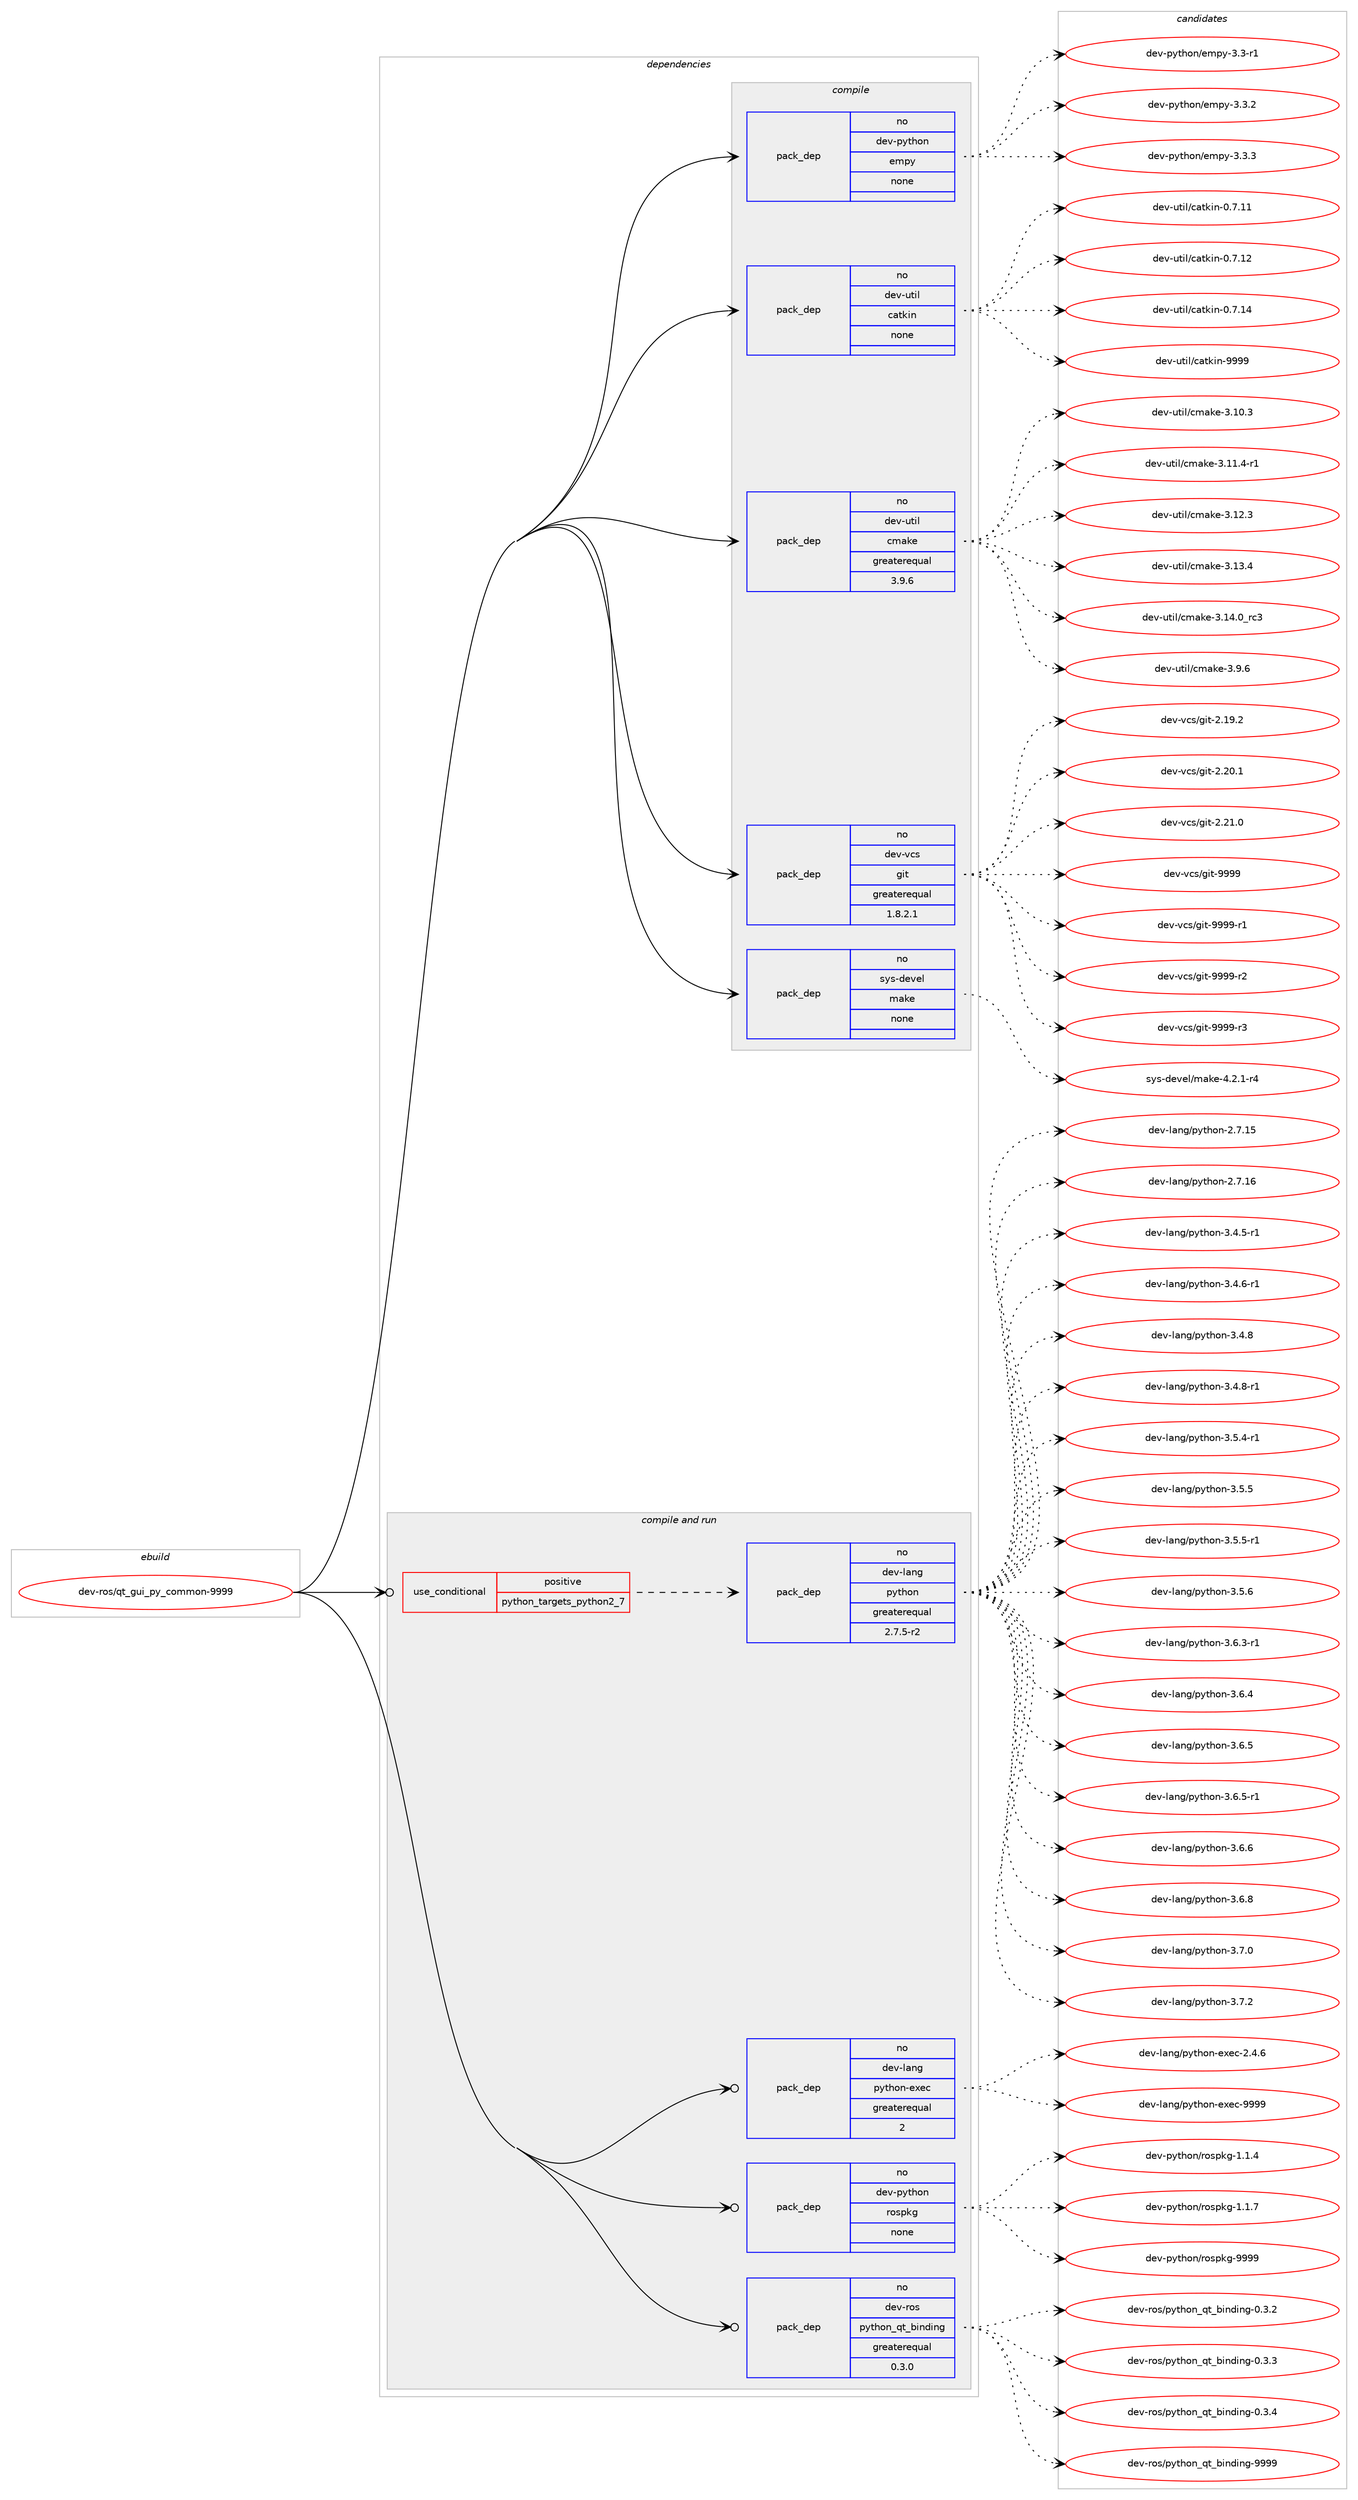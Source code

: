 digraph prolog {

# *************
# Graph options
# *************

newrank=true;
concentrate=true;
compound=true;
graph [rankdir=LR,fontname=Helvetica,fontsize=10,ranksep=1.5];#, ranksep=2.5, nodesep=0.2];
edge  [arrowhead=vee];
node  [fontname=Helvetica,fontsize=10];

# **********
# The ebuild
# **********

subgraph cluster_leftcol {
color=gray;
rank=same;
label=<<i>ebuild</i>>;
id [label="dev-ros/qt_gui_py_common-9999", color=red, width=4, href="../dev-ros/qt_gui_py_common-9999.svg"];
}

# ****************
# The dependencies
# ****************

subgraph cluster_midcol {
color=gray;
label=<<i>dependencies</i>>;
subgraph cluster_compile {
fillcolor="#eeeeee";
style=filled;
label=<<i>compile</i>>;
subgraph pack1049933 {
dependency1462831 [label=<<TABLE BORDER="0" CELLBORDER="1" CELLSPACING="0" CELLPADDING="4" WIDTH="220"><TR><TD ROWSPAN="6" CELLPADDING="30">pack_dep</TD></TR><TR><TD WIDTH="110">no</TD></TR><TR><TD>dev-python</TD></TR><TR><TD>empy</TD></TR><TR><TD>none</TD></TR><TR><TD></TD></TR></TABLE>>, shape=none, color=blue];
}
id:e -> dependency1462831:w [weight=20,style="solid",arrowhead="vee"];
subgraph pack1049934 {
dependency1462832 [label=<<TABLE BORDER="0" CELLBORDER="1" CELLSPACING="0" CELLPADDING="4" WIDTH="220"><TR><TD ROWSPAN="6" CELLPADDING="30">pack_dep</TD></TR><TR><TD WIDTH="110">no</TD></TR><TR><TD>dev-util</TD></TR><TR><TD>catkin</TD></TR><TR><TD>none</TD></TR><TR><TD></TD></TR></TABLE>>, shape=none, color=blue];
}
id:e -> dependency1462832:w [weight=20,style="solid",arrowhead="vee"];
subgraph pack1049935 {
dependency1462833 [label=<<TABLE BORDER="0" CELLBORDER="1" CELLSPACING="0" CELLPADDING="4" WIDTH="220"><TR><TD ROWSPAN="6" CELLPADDING="30">pack_dep</TD></TR><TR><TD WIDTH="110">no</TD></TR><TR><TD>dev-util</TD></TR><TR><TD>cmake</TD></TR><TR><TD>greaterequal</TD></TR><TR><TD>3.9.6</TD></TR></TABLE>>, shape=none, color=blue];
}
id:e -> dependency1462833:w [weight=20,style="solid",arrowhead="vee"];
subgraph pack1049936 {
dependency1462834 [label=<<TABLE BORDER="0" CELLBORDER="1" CELLSPACING="0" CELLPADDING="4" WIDTH="220"><TR><TD ROWSPAN="6" CELLPADDING="30">pack_dep</TD></TR><TR><TD WIDTH="110">no</TD></TR><TR><TD>dev-vcs</TD></TR><TR><TD>git</TD></TR><TR><TD>greaterequal</TD></TR><TR><TD>1.8.2.1</TD></TR></TABLE>>, shape=none, color=blue];
}
id:e -> dependency1462834:w [weight=20,style="solid",arrowhead="vee"];
subgraph pack1049937 {
dependency1462835 [label=<<TABLE BORDER="0" CELLBORDER="1" CELLSPACING="0" CELLPADDING="4" WIDTH="220"><TR><TD ROWSPAN="6" CELLPADDING="30">pack_dep</TD></TR><TR><TD WIDTH="110">no</TD></TR><TR><TD>sys-devel</TD></TR><TR><TD>make</TD></TR><TR><TD>none</TD></TR><TR><TD></TD></TR></TABLE>>, shape=none, color=blue];
}
id:e -> dependency1462835:w [weight=20,style="solid",arrowhead="vee"];
}
subgraph cluster_compileandrun {
fillcolor="#eeeeee";
style=filled;
label=<<i>compile and run</i>>;
subgraph cond389508 {
dependency1462836 [label=<<TABLE BORDER="0" CELLBORDER="1" CELLSPACING="0" CELLPADDING="4"><TR><TD ROWSPAN="3" CELLPADDING="10">use_conditional</TD></TR><TR><TD>positive</TD></TR><TR><TD>python_targets_python2_7</TD></TR></TABLE>>, shape=none, color=red];
subgraph pack1049938 {
dependency1462837 [label=<<TABLE BORDER="0" CELLBORDER="1" CELLSPACING="0" CELLPADDING="4" WIDTH="220"><TR><TD ROWSPAN="6" CELLPADDING="30">pack_dep</TD></TR><TR><TD WIDTH="110">no</TD></TR><TR><TD>dev-lang</TD></TR><TR><TD>python</TD></TR><TR><TD>greaterequal</TD></TR><TR><TD>2.7.5-r2</TD></TR></TABLE>>, shape=none, color=blue];
}
dependency1462836:e -> dependency1462837:w [weight=20,style="dashed",arrowhead="vee"];
}
id:e -> dependency1462836:w [weight=20,style="solid",arrowhead="odotvee"];
subgraph pack1049939 {
dependency1462838 [label=<<TABLE BORDER="0" CELLBORDER="1" CELLSPACING="0" CELLPADDING="4" WIDTH="220"><TR><TD ROWSPAN="6" CELLPADDING="30">pack_dep</TD></TR><TR><TD WIDTH="110">no</TD></TR><TR><TD>dev-lang</TD></TR><TR><TD>python-exec</TD></TR><TR><TD>greaterequal</TD></TR><TR><TD>2</TD></TR></TABLE>>, shape=none, color=blue];
}
id:e -> dependency1462838:w [weight=20,style="solid",arrowhead="odotvee"];
subgraph pack1049940 {
dependency1462839 [label=<<TABLE BORDER="0" CELLBORDER="1" CELLSPACING="0" CELLPADDING="4" WIDTH="220"><TR><TD ROWSPAN="6" CELLPADDING="30">pack_dep</TD></TR><TR><TD WIDTH="110">no</TD></TR><TR><TD>dev-python</TD></TR><TR><TD>rospkg</TD></TR><TR><TD>none</TD></TR><TR><TD></TD></TR></TABLE>>, shape=none, color=blue];
}
id:e -> dependency1462839:w [weight=20,style="solid",arrowhead="odotvee"];
subgraph pack1049941 {
dependency1462840 [label=<<TABLE BORDER="0" CELLBORDER="1" CELLSPACING="0" CELLPADDING="4" WIDTH="220"><TR><TD ROWSPAN="6" CELLPADDING="30">pack_dep</TD></TR><TR><TD WIDTH="110">no</TD></TR><TR><TD>dev-ros</TD></TR><TR><TD>python_qt_binding</TD></TR><TR><TD>greaterequal</TD></TR><TR><TD>0.3.0</TD></TR></TABLE>>, shape=none, color=blue];
}
id:e -> dependency1462840:w [weight=20,style="solid",arrowhead="odotvee"];
}
subgraph cluster_run {
fillcolor="#eeeeee";
style=filled;
label=<<i>run</i>>;
}
}

# **************
# The candidates
# **************

subgraph cluster_choices {
rank=same;
color=gray;
label=<<i>candidates</i>>;

subgraph choice1049933 {
color=black;
nodesep=1;
choice1001011184511212111610411111047101109112121455146514511449 [label="dev-python/empy-3.3-r1", color=red, width=4,href="../dev-python/empy-3.3-r1.svg"];
choice1001011184511212111610411111047101109112121455146514650 [label="dev-python/empy-3.3.2", color=red, width=4,href="../dev-python/empy-3.3.2.svg"];
choice1001011184511212111610411111047101109112121455146514651 [label="dev-python/empy-3.3.3", color=red, width=4,href="../dev-python/empy-3.3.3.svg"];
dependency1462831:e -> choice1001011184511212111610411111047101109112121455146514511449:w [style=dotted,weight="100"];
dependency1462831:e -> choice1001011184511212111610411111047101109112121455146514650:w [style=dotted,weight="100"];
dependency1462831:e -> choice1001011184511212111610411111047101109112121455146514651:w [style=dotted,weight="100"];
}
subgraph choice1049934 {
color=black;
nodesep=1;
choice1001011184511711610510847999711610710511045484655464949 [label="dev-util/catkin-0.7.11", color=red, width=4,href="../dev-util/catkin-0.7.11.svg"];
choice1001011184511711610510847999711610710511045484655464950 [label="dev-util/catkin-0.7.12", color=red, width=4,href="../dev-util/catkin-0.7.12.svg"];
choice1001011184511711610510847999711610710511045484655464952 [label="dev-util/catkin-0.7.14", color=red, width=4,href="../dev-util/catkin-0.7.14.svg"];
choice100101118451171161051084799971161071051104557575757 [label="dev-util/catkin-9999", color=red, width=4,href="../dev-util/catkin-9999.svg"];
dependency1462832:e -> choice1001011184511711610510847999711610710511045484655464949:w [style=dotted,weight="100"];
dependency1462832:e -> choice1001011184511711610510847999711610710511045484655464950:w [style=dotted,weight="100"];
dependency1462832:e -> choice1001011184511711610510847999711610710511045484655464952:w [style=dotted,weight="100"];
dependency1462832:e -> choice100101118451171161051084799971161071051104557575757:w [style=dotted,weight="100"];
}
subgraph choice1049935 {
color=black;
nodesep=1;
choice1001011184511711610510847991099710710145514649484651 [label="dev-util/cmake-3.10.3", color=red, width=4,href="../dev-util/cmake-3.10.3.svg"];
choice10010111845117116105108479910997107101455146494946524511449 [label="dev-util/cmake-3.11.4-r1", color=red, width=4,href="../dev-util/cmake-3.11.4-r1.svg"];
choice1001011184511711610510847991099710710145514649504651 [label="dev-util/cmake-3.12.3", color=red, width=4,href="../dev-util/cmake-3.12.3.svg"];
choice1001011184511711610510847991099710710145514649514652 [label="dev-util/cmake-3.13.4", color=red, width=4,href="../dev-util/cmake-3.13.4.svg"];
choice1001011184511711610510847991099710710145514649524648951149951 [label="dev-util/cmake-3.14.0_rc3", color=red, width=4,href="../dev-util/cmake-3.14.0_rc3.svg"];
choice10010111845117116105108479910997107101455146574654 [label="dev-util/cmake-3.9.6", color=red, width=4,href="../dev-util/cmake-3.9.6.svg"];
dependency1462833:e -> choice1001011184511711610510847991099710710145514649484651:w [style=dotted,weight="100"];
dependency1462833:e -> choice10010111845117116105108479910997107101455146494946524511449:w [style=dotted,weight="100"];
dependency1462833:e -> choice1001011184511711610510847991099710710145514649504651:w [style=dotted,weight="100"];
dependency1462833:e -> choice1001011184511711610510847991099710710145514649514652:w [style=dotted,weight="100"];
dependency1462833:e -> choice1001011184511711610510847991099710710145514649524648951149951:w [style=dotted,weight="100"];
dependency1462833:e -> choice10010111845117116105108479910997107101455146574654:w [style=dotted,weight="100"];
}
subgraph choice1049936 {
color=black;
nodesep=1;
choice10010111845118991154710310511645504649574650 [label="dev-vcs/git-2.19.2", color=red, width=4,href="../dev-vcs/git-2.19.2.svg"];
choice10010111845118991154710310511645504650484649 [label="dev-vcs/git-2.20.1", color=red, width=4,href="../dev-vcs/git-2.20.1.svg"];
choice10010111845118991154710310511645504650494648 [label="dev-vcs/git-2.21.0", color=red, width=4,href="../dev-vcs/git-2.21.0.svg"];
choice1001011184511899115471031051164557575757 [label="dev-vcs/git-9999", color=red, width=4,href="../dev-vcs/git-9999.svg"];
choice10010111845118991154710310511645575757574511449 [label="dev-vcs/git-9999-r1", color=red, width=4,href="../dev-vcs/git-9999-r1.svg"];
choice10010111845118991154710310511645575757574511450 [label="dev-vcs/git-9999-r2", color=red, width=4,href="../dev-vcs/git-9999-r2.svg"];
choice10010111845118991154710310511645575757574511451 [label="dev-vcs/git-9999-r3", color=red, width=4,href="../dev-vcs/git-9999-r3.svg"];
dependency1462834:e -> choice10010111845118991154710310511645504649574650:w [style=dotted,weight="100"];
dependency1462834:e -> choice10010111845118991154710310511645504650484649:w [style=dotted,weight="100"];
dependency1462834:e -> choice10010111845118991154710310511645504650494648:w [style=dotted,weight="100"];
dependency1462834:e -> choice1001011184511899115471031051164557575757:w [style=dotted,weight="100"];
dependency1462834:e -> choice10010111845118991154710310511645575757574511449:w [style=dotted,weight="100"];
dependency1462834:e -> choice10010111845118991154710310511645575757574511450:w [style=dotted,weight="100"];
dependency1462834:e -> choice10010111845118991154710310511645575757574511451:w [style=dotted,weight="100"];
}
subgraph choice1049937 {
color=black;
nodesep=1;
choice1151211154510010111810110847109971071014552465046494511452 [label="sys-devel/make-4.2.1-r4", color=red, width=4,href="../sys-devel/make-4.2.1-r4.svg"];
dependency1462835:e -> choice1151211154510010111810110847109971071014552465046494511452:w [style=dotted,weight="100"];
}
subgraph choice1049938 {
color=black;
nodesep=1;
choice10010111845108971101034711212111610411111045504655464953 [label="dev-lang/python-2.7.15", color=red, width=4,href="../dev-lang/python-2.7.15.svg"];
choice10010111845108971101034711212111610411111045504655464954 [label="dev-lang/python-2.7.16", color=red, width=4,href="../dev-lang/python-2.7.16.svg"];
choice1001011184510897110103471121211161041111104551465246534511449 [label="dev-lang/python-3.4.5-r1", color=red, width=4,href="../dev-lang/python-3.4.5-r1.svg"];
choice1001011184510897110103471121211161041111104551465246544511449 [label="dev-lang/python-3.4.6-r1", color=red, width=4,href="../dev-lang/python-3.4.6-r1.svg"];
choice100101118451089711010347112121116104111110455146524656 [label="dev-lang/python-3.4.8", color=red, width=4,href="../dev-lang/python-3.4.8.svg"];
choice1001011184510897110103471121211161041111104551465246564511449 [label="dev-lang/python-3.4.8-r1", color=red, width=4,href="../dev-lang/python-3.4.8-r1.svg"];
choice1001011184510897110103471121211161041111104551465346524511449 [label="dev-lang/python-3.5.4-r1", color=red, width=4,href="../dev-lang/python-3.5.4-r1.svg"];
choice100101118451089711010347112121116104111110455146534653 [label="dev-lang/python-3.5.5", color=red, width=4,href="../dev-lang/python-3.5.5.svg"];
choice1001011184510897110103471121211161041111104551465346534511449 [label="dev-lang/python-3.5.5-r1", color=red, width=4,href="../dev-lang/python-3.5.5-r1.svg"];
choice100101118451089711010347112121116104111110455146534654 [label="dev-lang/python-3.5.6", color=red, width=4,href="../dev-lang/python-3.5.6.svg"];
choice1001011184510897110103471121211161041111104551465446514511449 [label="dev-lang/python-3.6.3-r1", color=red, width=4,href="../dev-lang/python-3.6.3-r1.svg"];
choice100101118451089711010347112121116104111110455146544652 [label="dev-lang/python-3.6.4", color=red, width=4,href="../dev-lang/python-3.6.4.svg"];
choice100101118451089711010347112121116104111110455146544653 [label="dev-lang/python-3.6.5", color=red, width=4,href="../dev-lang/python-3.6.5.svg"];
choice1001011184510897110103471121211161041111104551465446534511449 [label="dev-lang/python-3.6.5-r1", color=red, width=4,href="../dev-lang/python-3.6.5-r1.svg"];
choice100101118451089711010347112121116104111110455146544654 [label="dev-lang/python-3.6.6", color=red, width=4,href="../dev-lang/python-3.6.6.svg"];
choice100101118451089711010347112121116104111110455146544656 [label="dev-lang/python-3.6.8", color=red, width=4,href="../dev-lang/python-3.6.8.svg"];
choice100101118451089711010347112121116104111110455146554648 [label="dev-lang/python-3.7.0", color=red, width=4,href="../dev-lang/python-3.7.0.svg"];
choice100101118451089711010347112121116104111110455146554650 [label="dev-lang/python-3.7.2", color=red, width=4,href="../dev-lang/python-3.7.2.svg"];
dependency1462837:e -> choice10010111845108971101034711212111610411111045504655464953:w [style=dotted,weight="100"];
dependency1462837:e -> choice10010111845108971101034711212111610411111045504655464954:w [style=dotted,weight="100"];
dependency1462837:e -> choice1001011184510897110103471121211161041111104551465246534511449:w [style=dotted,weight="100"];
dependency1462837:e -> choice1001011184510897110103471121211161041111104551465246544511449:w [style=dotted,weight="100"];
dependency1462837:e -> choice100101118451089711010347112121116104111110455146524656:w [style=dotted,weight="100"];
dependency1462837:e -> choice1001011184510897110103471121211161041111104551465246564511449:w [style=dotted,weight="100"];
dependency1462837:e -> choice1001011184510897110103471121211161041111104551465346524511449:w [style=dotted,weight="100"];
dependency1462837:e -> choice100101118451089711010347112121116104111110455146534653:w [style=dotted,weight="100"];
dependency1462837:e -> choice1001011184510897110103471121211161041111104551465346534511449:w [style=dotted,weight="100"];
dependency1462837:e -> choice100101118451089711010347112121116104111110455146534654:w [style=dotted,weight="100"];
dependency1462837:e -> choice1001011184510897110103471121211161041111104551465446514511449:w [style=dotted,weight="100"];
dependency1462837:e -> choice100101118451089711010347112121116104111110455146544652:w [style=dotted,weight="100"];
dependency1462837:e -> choice100101118451089711010347112121116104111110455146544653:w [style=dotted,weight="100"];
dependency1462837:e -> choice1001011184510897110103471121211161041111104551465446534511449:w [style=dotted,weight="100"];
dependency1462837:e -> choice100101118451089711010347112121116104111110455146544654:w [style=dotted,weight="100"];
dependency1462837:e -> choice100101118451089711010347112121116104111110455146544656:w [style=dotted,weight="100"];
dependency1462837:e -> choice100101118451089711010347112121116104111110455146554648:w [style=dotted,weight="100"];
dependency1462837:e -> choice100101118451089711010347112121116104111110455146554650:w [style=dotted,weight="100"];
}
subgraph choice1049939 {
color=black;
nodesep=1;
choice1001011184510897110103471121211161041111104510112010199455046524654 [label="dev-lang/python-exec-2.4.6", color=red, width=4,href="../dev-lang/python-exec-2.4.6.svg"];
choice10010111845108971101034711212111610411111045101120101994557575757 [label="dev-lang/python-exec-9999", color=red, width=4,href="../dev-lang/python-exec-9999.svg"];
dependency1462838:e -> choice1001011184510897110103471121211161041111104510112010199455046524654:w [style=dotted,weight="100"];
dependency1462838:e -> choice10010111845108971101034711212111610411111045101120101994557575757:w [style=dotted,weight="100"];
}
subgraph choice1049940 {
color=black;
nodesep=1;
choice1001011184511212111610411111047114111115112107103454946494652 [label="dev-python/rospkg-1.1.4", color=red, width=4,href="../dev-python/rospkg-1.1.4.svg"];
choice1001011184511212111610411111047114111115112107103454946494655 [label="dev-python/rospkg-1.1.7", color=red, width=4,href="../dev-python/rospkg-1.1.7.svg"];
choice10010111845112121116104111110471141111151121071034557575757 [label="dev-python/rospkg-9999", color=red, width=4,href="../dev-python/rospkg-9999.svg"];
dependency1462839:e -> choice1001011184511212111610411111047114111115112107103454946494652:w [style=dotted,weight="100"];
dependency1462839:e -> choice1001011184511212111610411111047114111115112107103454946494655:w [style=dotted,weight="100"];
dependency1462839:e -> choice10010111845112121116104111110471141111151121071034557575757:w [style=dotted,weight="100"];
}
subgraph choice1049941 {
color=black;
nodesep=1;
choice1001011184511411111547112121116104111110951131169598105110100105110103454846514650 [label="dev-ros/python_qt_binding-0.3.2", color=red, width=4,href="../dev-ros/python_qt_binding-0.3.2.svg"];
choice1001011184511411111547112121116104111110951131169598105110100105110103454846514651 [label="dev-ros/python_qt_binding-0.3.3", color=red, width=4,href="../dev-ros/python_qt_binding-0.3.3.svg"];
choice1001011184511411111547112121116104111110951131169598105110100105110103454846514652 [label="dev-ros/python_qt_binding-0.3.4", color=red, width=4,href="../dev-ros/python_qt_binding-0.3.4.svg"];
choice10010111845114111115471121211161041111109511311695981051101001051101034557575757 [label="dev-ros/python_qt_binding-9999", color=red, width=4,href="../dev-ros/python_qt_binding-9999.svg"];
dependency1462840:e -> choice1001011184511411111547112121116104111110951131169598105110100105110103454846514650:w [style=dotted,weight="100"];
dependency1462840:e -> choice1001011184511411111547112121116104111110951131169598105110100105110103454846514651:w [style=dotted,weight="100"];
dependency1462840:e -> choice1001011184511411111547112121116104111110951131169598105110100105110103454846514652:w [style=dotted,weight="100"];
dependency1462840:e -> choice10010111845114111115471121211161041111109511311695981051101001051101034557575757:w [style=dotted,weight="100"];
}
}

}
